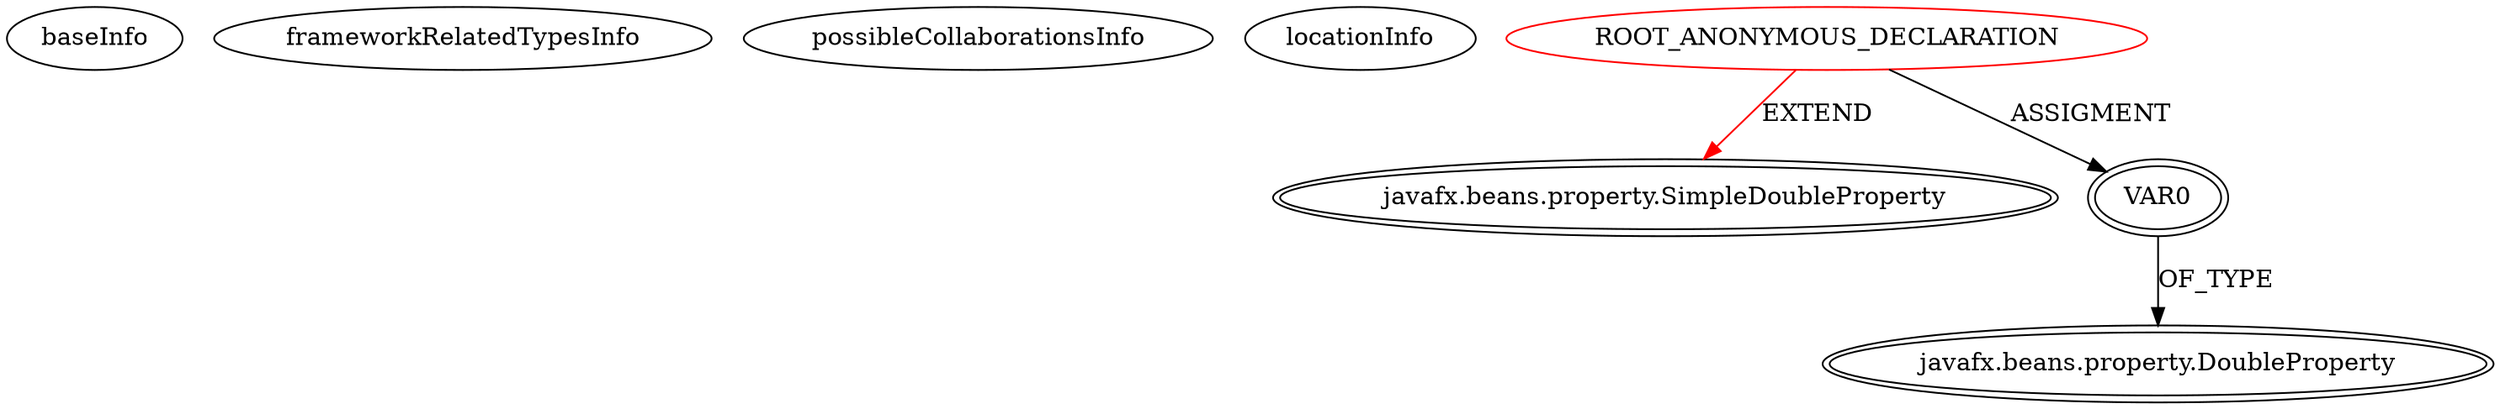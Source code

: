 digraph {
baseInfo[graphId=695,category="extension_graph",isAnonymous=true,possibleRelation=false]
frameworkRelatedTypesInfo[0="javafx.beans.property.SimpleDoubleProperty"]
possibleCollaborationsInfo[]
locationInfo[projectName="Jojal-RadialMenu",filePath="/Jojal-RadialMenu/RadialMenu-master/src/main/java/fr/jojal/widget/radial/item/RadialItem.java",contextSignature="javafx.beans.property.DoubleProperty gapProperty()",graphId="695"]
0[label="ROOT_ANONYMOUS_DECLARATION",vertexType="ROOT_ANONYMOUS_DECLARATION",isFrameworkType=false,color=red]
1[label="javafx.beans.property.SimpleDoubleProperty",vertexType="FRAMEWORK_CLASS_TYPE",isFrameworkType=true,peripheries=2]
2[label="VAR0",vertexType="OUTSIDE_VARIABLE_EXPRESION",isFrameworkType=true,peripheries=2]
3[label="javafx.beans.property.DoubleProperty",vertexType="FRAMEWORK_CLASS_TYPE",isFrameworkType=true,peripheries=2]
0->1[label="EXTEND",color=red]
0->2[label="ASSIGMENT"]
2->3[label="OF_TYPE"]
}
